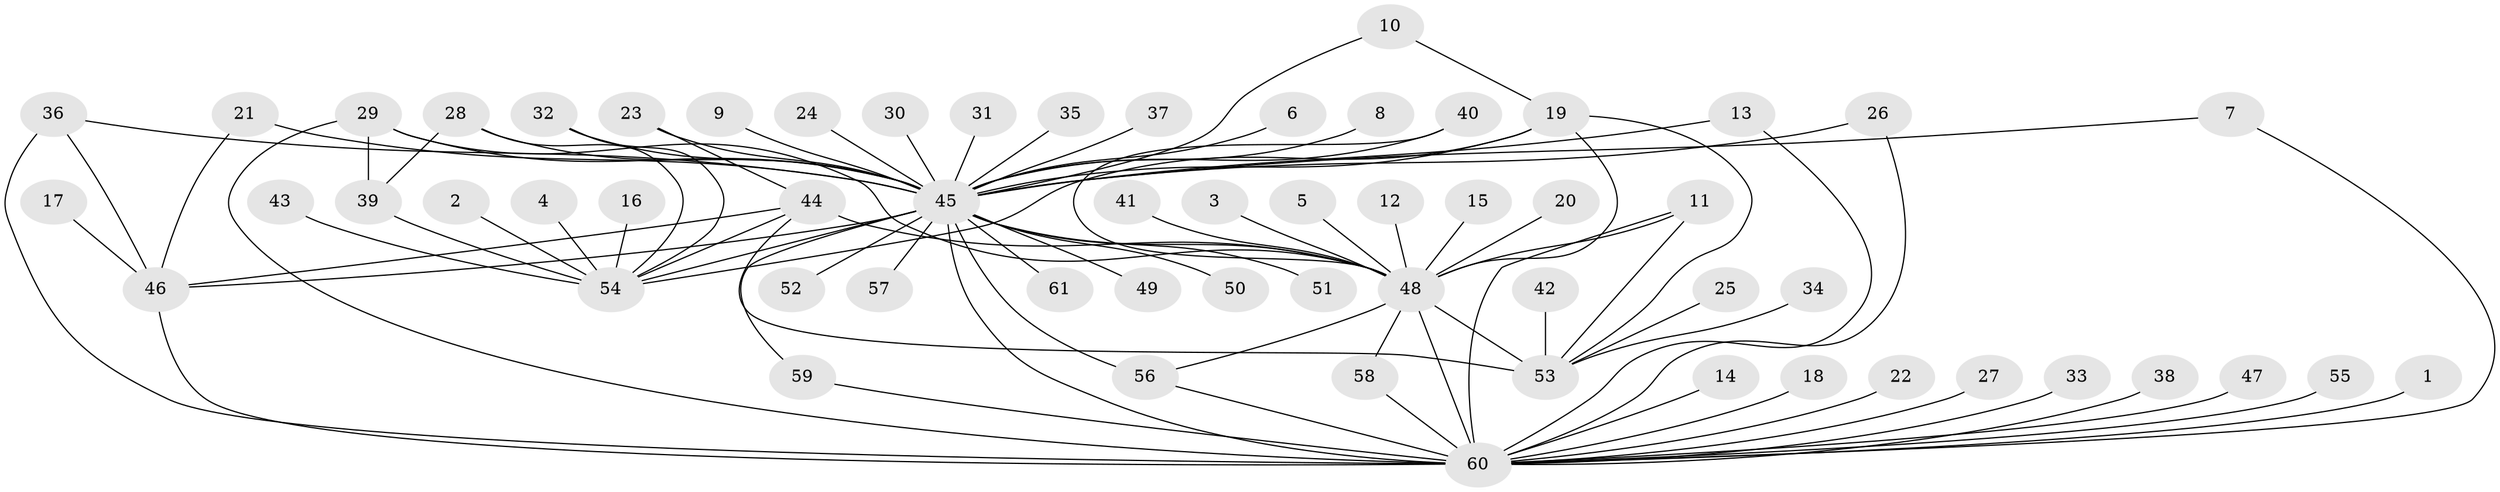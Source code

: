 // original degree distribution, {8: 0.008264462809917356, 36: 0.008264462809917356, 6: 0.03305785123966942, 9: 0.01652892561983471, 14: 0.008264462809917356, 25: 0.008264462809917356, 1: 0.5289256198347108, 13: 0.008264462809917356, 2: 0.2066115702479339, 4: 0.04132231404958678, 3: 0.09090909090909091, 5: 0.03305785123966942, 7: 0.008264462809917356}
// Generated by graph-tools (version 1.1) at 2025/49/03/09/25 03:49:50]
// undirected, 61 vertices, 89 edges
graph export_dot {
graph [start="1"]
  node [color=gray90,style=filled];
  1;
  2;
  3;
  4;
  5;
  6;
  7;
  8;
  9;
  10;
  11;
  12;
  13;
  14;
  15;
  16;
  17;
  18;
  19;
  20;
  21;
  22;
  23;
  24;
  25;
  26;
  27;
  28;
  29;
  30;
  31;
  32;
  33;
  34;
  35;
  36;
  37;
  38;
  39;
  40;
  41;
  42;
  43;
  44;
  45;
  46;
  47;
  48;
  49;
  50;
  51;
  52;
  53;
  54;
  55;
  56;
  57;
  58;
  59;
  60;
  61;
  1 -- 60 [weight=1.0];
  2 -- 54 [weight=1.0];
  3 -- 48 [weight=1.0];
  4 -- 54 [weight=1.0];
  5 -- 48 [weight=1.0];
  6 -- 45 [weight=1.0];
  7 -- 45 [weight=1.0];
  7 -- 60 [weight=1.0];
  8 -- 45 [weight=1.0];
  9 -- 45 [weight=1.0];
  10 -- 19 [weight=1.0];
  10 -- 45 [weight=1.0];
  11 -- 48 [weight=1.0];
  11 -- 53 [weight=1.0];
  11 -- 60 [weight=1.0];
  12 -- 48 [weight=1.0];
  13 -- 45 [weight=1.0];
  13 -- 60 [weight=1.0];
  14 -- 60 [weight=1.0];
  15 -- 48 [weight=1.0];
  16 -- 54 [weight=1.0];
  17 -- 46 [weight=1.0];
  18 -- 60 [weight=1.0];
  19 -- 45 [weight=3.0];
  19 -- 48 [weight=1.0];
  19 -- 53 [weight=1.0];
  19 -- 54 [weight=1.0];
  20 -- 48 [weight=1.0];
  21 -- 45 [weight=1.0];
  21 -- 46 [weight=1.0];
  22 -- 60 [weight=1.0];
  23 -- 44 [weight=1.0];
  23 -- 45 [weight=1.0];
  24 -- 45 [weight=1.0];
  25 -- 53 [weight=1.0];
  26 -- 45 [weight=1.0];
  26 -- 60 [weight=1.0];
  27 -- 60 [weight=1.0];
  28 -- 39 [weight=1.0];
  28 -- 45 [weight=2.0];
  28 -- 54 [weight=1.0];
  29 -- 39 [weight=1.0];
  29 -- 45 [weight=1.0];
  29 -- 48 [weight=1.0];
  29 -- 60 [weight=1.0];
  30 -- 45 [weight=1.0];
  31 -- 45 [weight=1.0];
  32 -- 45 [weight=1.0];
  32 -- 54 [weight=1.0];
  33 -- 60 [weight=1.0];
  34 -- 53 [weight=1.0];
  35 -- 45 [weight=1.0];
  36 -- 45 [weight=1.0];
  36 -- 46 [weight=1.0];
  36 -- 60 [weight=2.0];
  37 -- 45 [weight=1.0];
  38 -- 60 [weight=1.0];
  39 -- 54 [weight=1.0];
  40 -- 45 [weight=1.0];
  40 -- 48 [weight=1.0];
  41 -- 48 [weight=1.0];
  42 -- 53 [weight=1.0];
  43 -- 54 [weight=1.0];
  44 -- 46 [weight=1.0];
  44 -- 48 [weight=1.0];
  44 -- 53 [weight=1.0];
  44 -- 54 [weight=1.0];
  45 -- 46 [weight=2.0];
  45 -- 48 [weight=1.0];
  45 -- 49 [weight=1.0];
  45 -- 50 [weight=1.0];
  45 -- 51 [weight=1.0];
  45 -- 52 [weight=1.0];
  45 -- 54 [weight=3.0];
  45 -- 56 [weight=2.0];
  45 -- 57 [weight=1.0];
  45 -- 59 [weight=1.0];
  45 -- 60 [weight=4.0];
  45 -- 61 [weight=1.0];
  46 -- 60 [weight=1.0];
  47 -- 60 [weight=1.0];
  48 -- 53 [weight=1.0];
  48 -- 56 [weight=1.0];
  48 -- 58 [weight=1.0];
  48 -- 60 [weight=1.0];
  55 -- 60 [weight=1.0];
  56 -- 60 [weight=1.0];
  58 -- 60 [weight=1.0];
  59 -- 60 [weight=1.0];
}
